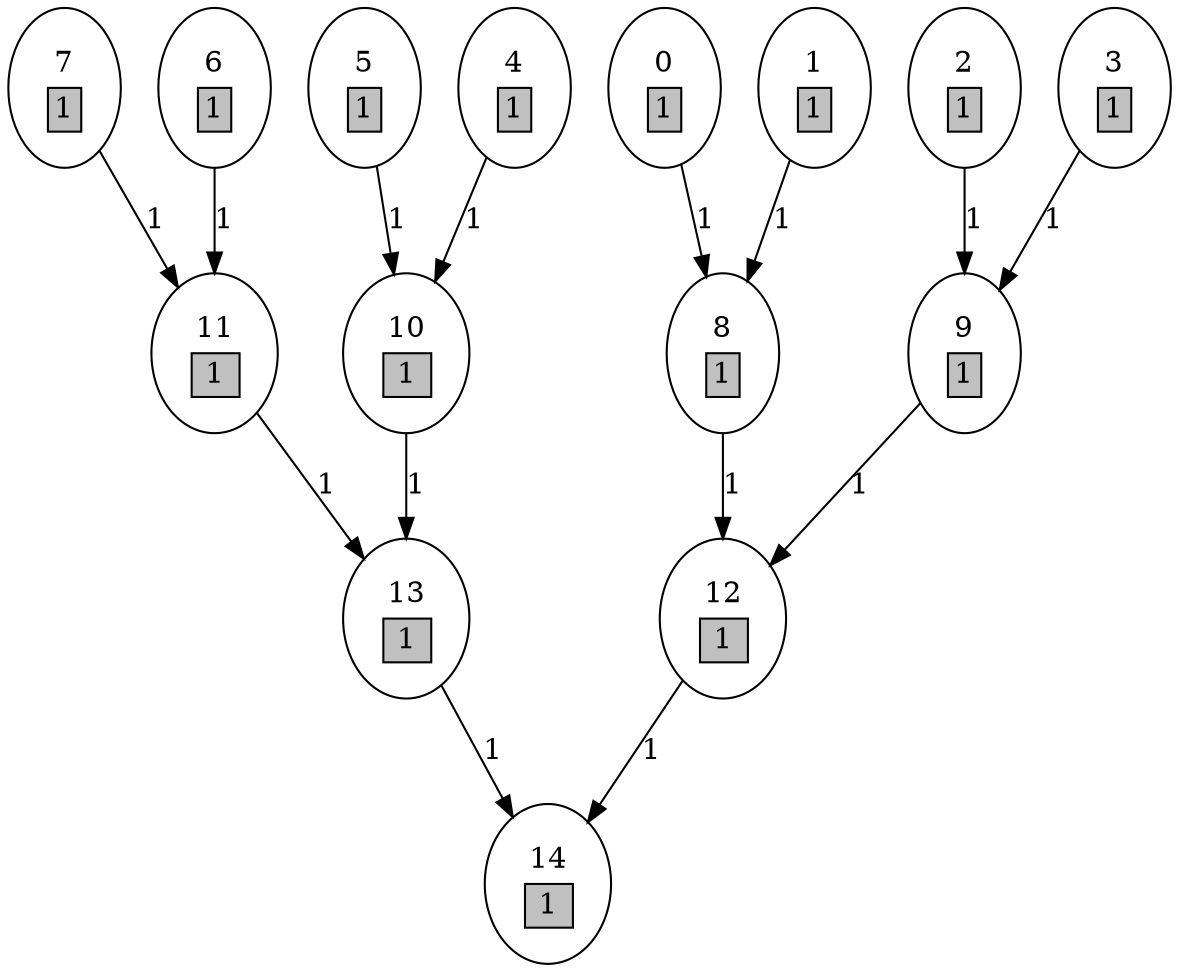 digraph intree15 {
graph [page="11.7,8.3"];
0 -> 8 [label="1"];
1 -> 8 [label="1"];
2 -> 9 [label="1"];
3 -> 9 [label="1"];
4 -> 10 [label="1"];
5 -> 10 [label="1"];
6 -> 11 [label="1"];
7 -> 11 [label="1"];
8 -> 12 [label="1"];
9 -> 12 [label="1"];
10 -> 13 [label="1"];
11 -> 13 [label="1"];
12 -> 14 [label="1"];
13 -> 14 [label="1"];
0 [label=<<TABLE border="0"><TR><TD>0</TD></TR><TR><TD border="1" bgcolor="grey">1</TD></TR></TABLE>>];
1 [label=<<TABLE border="0"><TR><TD>1</TD></TR><TR><TD border="1" bgcolor="grey">1</TD></TR></TABLE>>];
2 [label=<<TABLE border="0"><TR><TD>2</TD></TR><TR><TD border="1" bgcolor="grey">1</TD></TR></TABLE>>];
3 [label=<<TABLE border="0"><TR><TD>3</TD></TR><TR><TD border="1" bgcolor="grey">1</TD></TR></TABLE>>];
4 [label=<<TABLE border="0"><TR><TD>4</TD></TR><TR><TD border="1" bgcolor="grey">1</TD></TR></TABLE>>];
5 [label=<<TABLE border="0"><TR><TD>5</TD></TR><TR><TD border="1" bgcolor="grey">1</TD></TR></TABLE>>];
6 [label=<<TABLE border="0"><TR><TD>6</TD></TR><TR><TD border="1" bgcolor="grey">1</TD></TR></TABLE>>];
7 [label=<<TABLE border="0"><TR><TD>7</TD></TR><TR><TD border="1" bgcolor="grey">1</TD></TR></TABLE>>];
8 [label=<<TABLE border="0"><TR><TD>8</TD></TR><TR><TD border="1" bgcolor="grey">1</TD></TR></TABLE>>];
9 [label=<<TABLE border="0"><TR><TD>9</TD></TR><TR><TD border="1" bgcolor="grey">1</TD></TR></TABLE>>];
10 [label=<<TABLE border="0"><TR><TD>10</TD></TR><TR><TD border="1" bgcolor="grey">1</TD></TR></TABLE>>];
11 [label=<<TABLE border="0"><TR><TD>11</TD></TR><TR><TD border="1" bgcolor="grey">1</TD></TR></TABLE>>];
12 [label=<<TABLE border="0"><TR><TD>12</TD></TR><TR><TD border="1" bgcolor="grey">1</TD></TR></TABLE>>];
13 [label=<<TABLE border="0"><TR><TD>13</TD></TR><TR><TD border="1" bgcolor="grey">1</TD></TR></TABLE>>];
14 [label=<<TABLE border="0"><TR><TD>14</TD></TR><TR><TD border="1" bgcolor="grey">1</TD></TR></TABLE>>];
}
